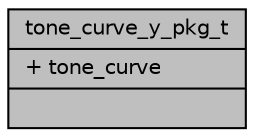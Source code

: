 digraph "tone_curve_y_pkg_t"
{
 // INTERACTIVE_SVG=YES
 // LATEX_PDF_SIZE
  bgcolor="transparent";
  edge [fontname="Helvetica",fontsize="10",labelfontname="Helvetica",labelfontsize="10"];
  node [fontname="Helvetica",fontsize="10",shape=record];
  Node1 [label="{tone_curve_y_pkg_t\n|+ tone_curve\l|}",height=0.2,width=0.4,color="black", fillcolor="grey75", style="filled", fontcolor="black",tooltip=" "];
}
